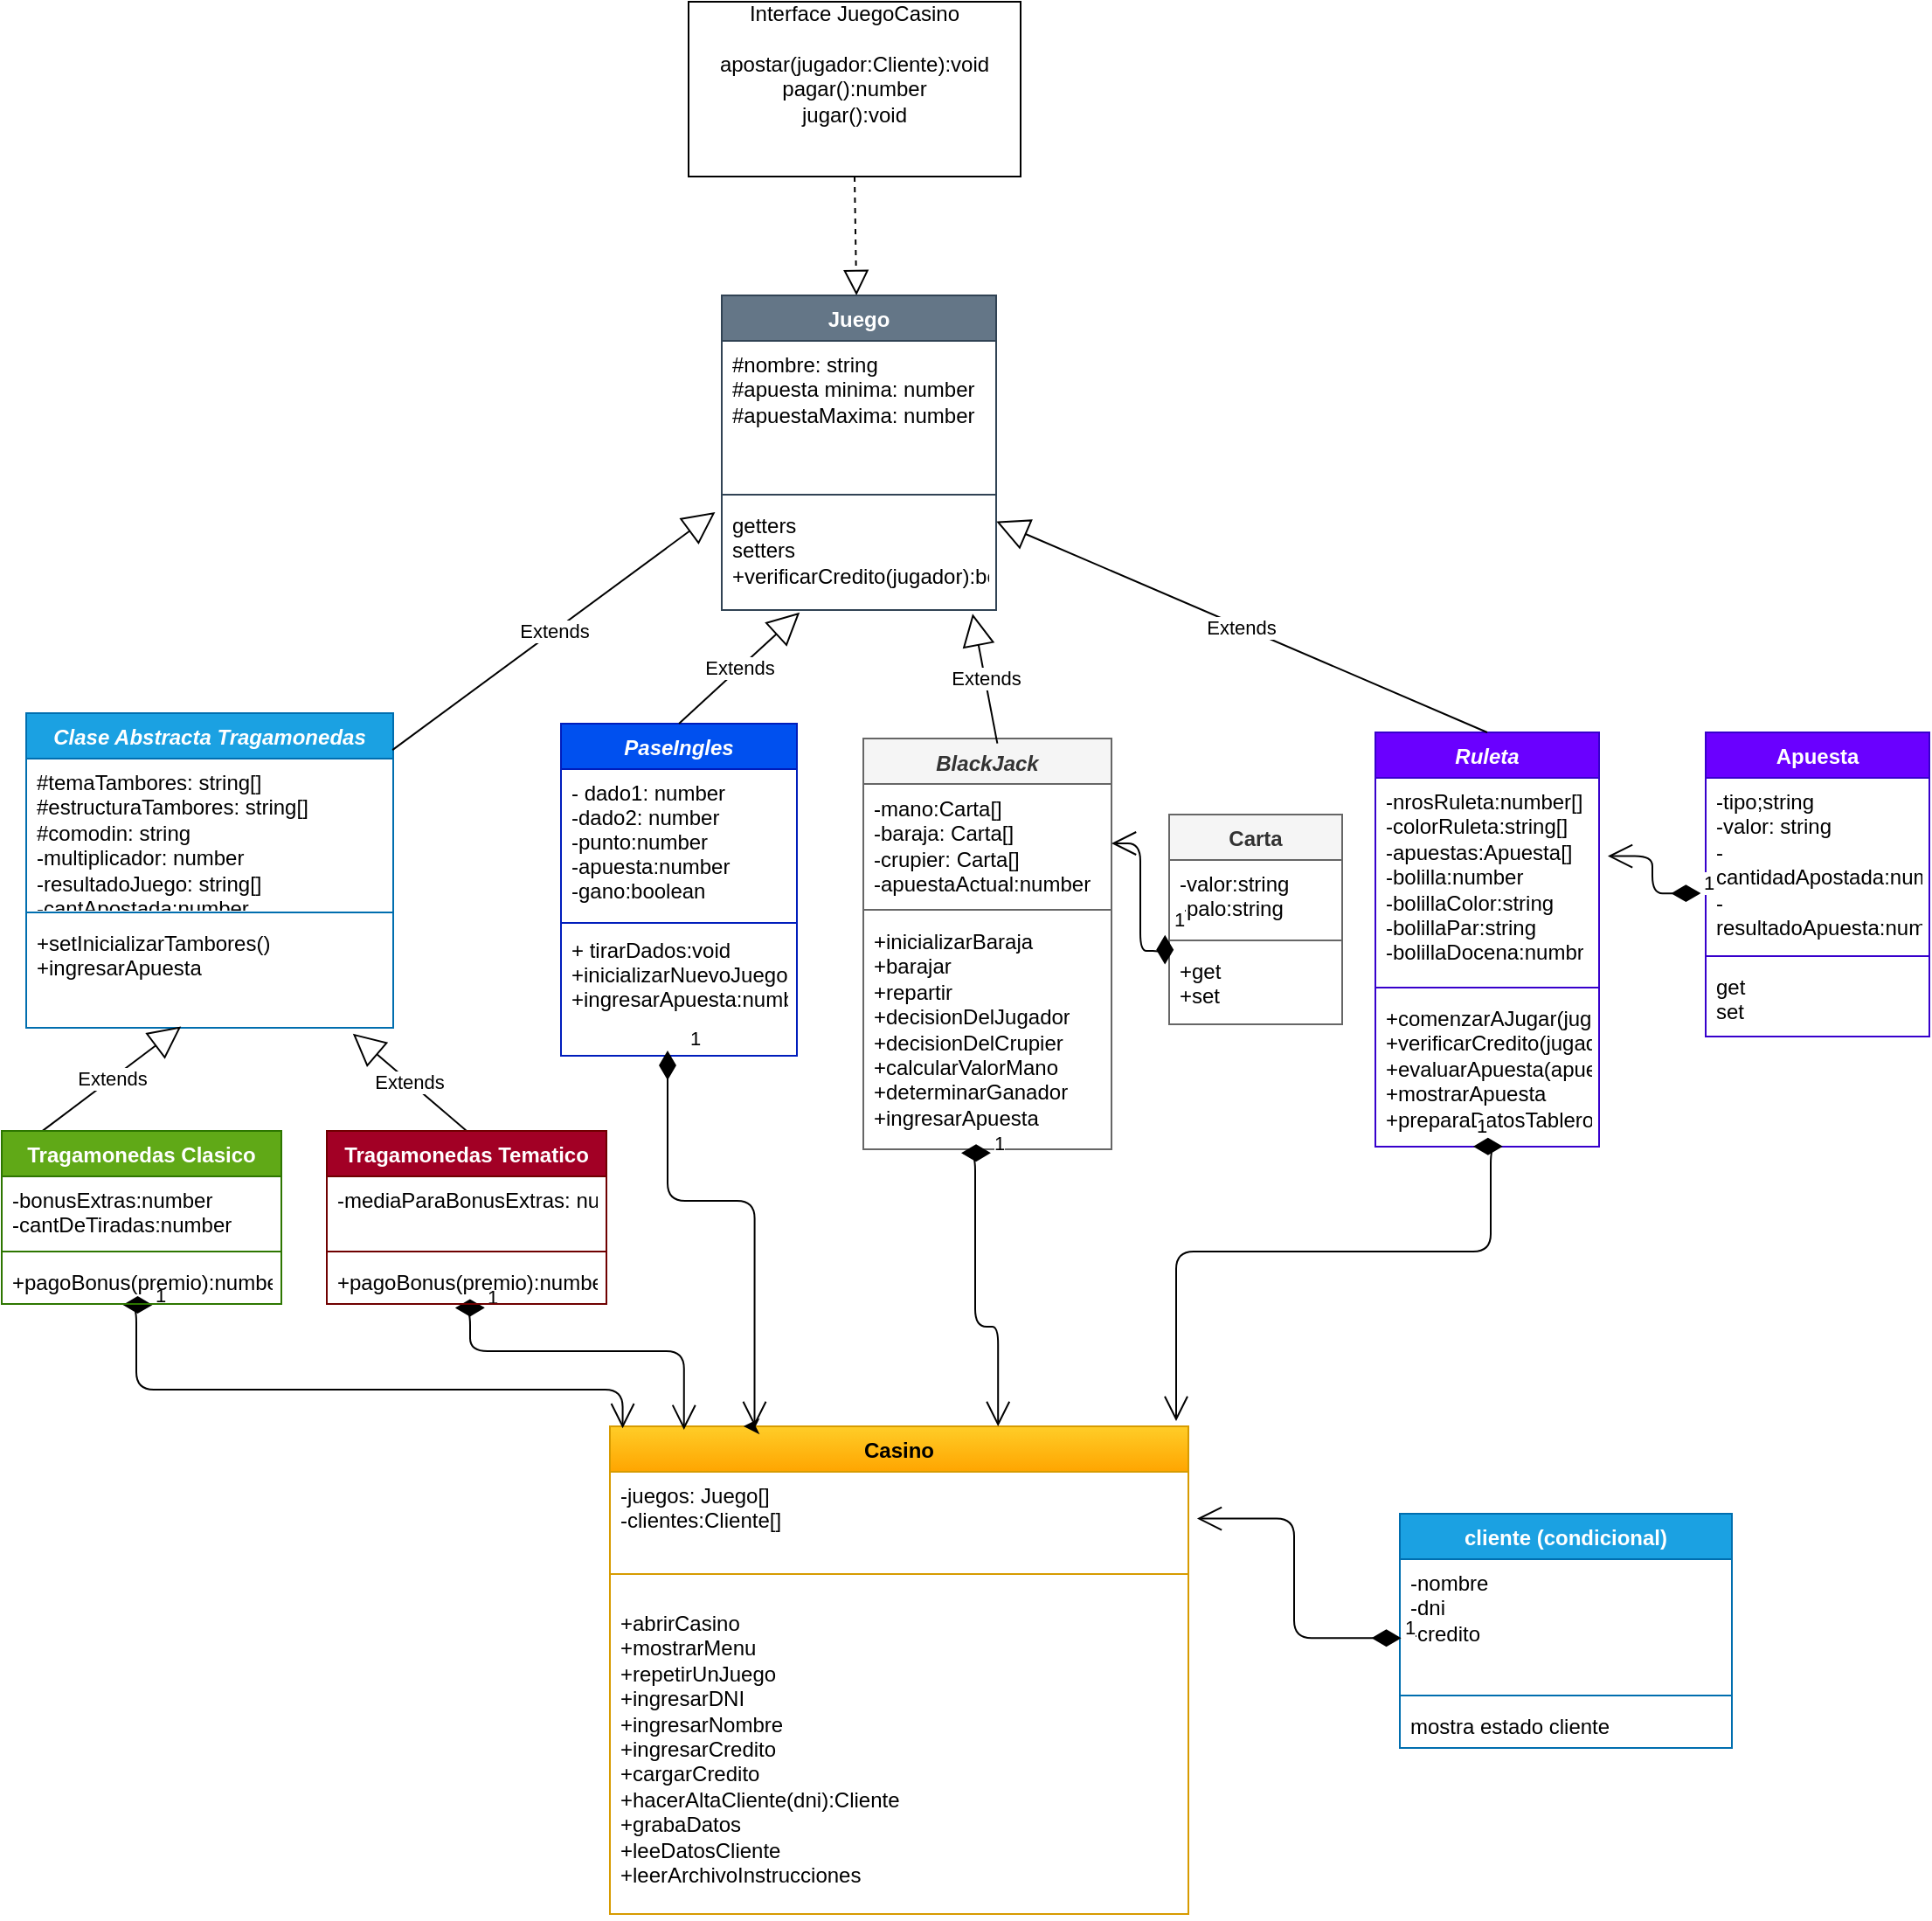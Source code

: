 <mxfile>
    <diagram name="Página-1" id="bwIVNlXcXNwzSYkkAPYZ">
        <mxGraphModel dx="775" dy="452" grid="0" gridSize="10" guides="1" tooltips="1" connect="1" arrows="1" fold="1" page="1" pageScale="1" pageWidth="1169" pageHeight="827" math="0" shadow="0">
            <root>
                <mxCell id="0"/>
                <mxCell id="1" parent="0"/>
                <mxCell id="TmxRiigGSbf3DHzbI32Z-1" value="Interface JuegoCasino&lt;div&gt;&lt;br&gt;&lt;/div&gt;&lt;div&gt;apostar(jugador:Cliente):void&lt;/div&gt;&lt;div&gt;pagar():number&lt;/div&gt;&lt;div&gt;jugar():void&lt;/div&gt;&lt;div&gt;&lt;br&gt;&lt;/div&gt;&lt;div&gt;&lt;br&gt;&lt;/div&gt;" style="html=1;whiteSpace=wrap;" parent="1" vertex="1">
                    <mxGeometry x="428" y="12" width="190" height="100" as="geometry"/>
                </mxCell>
                <mxCell id="TmxRiigGSbf3DHzbI32Z-6" value="&lt;i&gt;Clase Abstracta Tragamonedas&lt;/i&gt;" style="swimlane;fontStyle=1;align=center;verticalAlign=top;childLayout=stackLayout;horizontal=1;startSize=26;horizontalStack=0;resizeParent=1;resizeParentMax=0;resizeLast=0;collapsible=1;marginBottom=0;whiteSpace=wrap;html=1;fillColor=#1ba1e2;strokeColor=#006EAF;fontColor=#ffffff;" parent="1" vertex="1">
                    <mxGeometry x="49" y="419" width="210" height="180" as="geometry"/>
                </mxCell>
                <mxCell id="TmxRiigGSbf3DHzbI32Z-7" value="&lt;div&gt;#temaTambores: string[]&lt;/div&gt;&lt;div&gt;#estructuraTambores: string[]&lt;/div&gt;&lt;div&gt;#comodin: string&lt;/div&gt;&lt;div&gt;-multiplicador: number&lt;/div&gt;&lt;div&gt;-resultadoJuego: string[]&lt;/div&gt;&lt;div&gt;-cantApostada:number&lt;/div&gt;" style="text;strokeColor=none;fillColor=none;align=left;verticalAlign=top;spacingLeft=4;spacingRight=4;overflow=hidden;rotatable=0;points=[[0,0.5],[1,0.5]];portConstraint=eastwest;whiteSpace=wrap;html=1;" parent="TmxRiigGSbf3DHzbI32Z-6" vertex="1">
                    <mxGeometry y="26" width="210" height="84" as="geometry"/>
                </mxCell>
                <mxCell id="TmxRiigGSbf3DHzbI32Z-8" value="" style="line;strokeWidth=1;fillColor=none;align=left;verticalAlign=middle;spacingTop=-1;spacingLeft=3;spacingRight=3;rotatable=0;labelPosition=right;points=[];portConstraint=eastwest;strokeColor=inherit;" parent="TmxRiigGSbf3DHzbI32Z-6" vertex="1">
                    <mxGeometry y="110" width="210" height="8" as="geometry"/>
                </mxCell>
                <mxCell id="TmxRiigGSbf3DHzbI32Z-9" value="+setInicializarTambores()&lt;br&gt;+ingresarApuesta" style="text;strokeColor=none;fillColor=none;align=left;verticalAlign=top;spacingLeft=4;spacingRight=4;overflow=hidden;rotatable=0;points=[[0,0.5],[1,0.5]];portConstraint=eastwest;whiteSpace=wrap;html=1;" parent="TmxRiigGSbf3DHzbI32Z-6" vertex="1">
                    <mxGeometry y="118" width="210" height="62" as="geometry"/>
                </mxCell>
                <mxCell id="TmxRiigGSbf3DHzbI32Z-20" value="Casino" style="swimlane;fontStyle=1;align=center;verticalAlign=top;childLayout=stackLayout;horizontal=1;startSize=26;horizontalStack=0;resizeParent=1;resizeParentMax=0;resizeLast=0;collapsible=1;marginBottom=0;whiteSpace=wrap;html=1;fillColor=#ffcd28;gradientColor=#ffa500;strokeColor=#d79b00;" parent="1" vertex="1">
                    <mxGeometry x="383" y="827" width="331" height="279" as="geometry"/>
                </mxCell>
                <mxCell id="TmxRiigGSbf3DHzbI32Z-21" value="-juegos: Juego[]&lt;br&gt;&lt;span style=&quot;background-color: initial;&quot;&gt;-clientes:Cliente[]&lt;/span&gt;" style="text;strokeColor=none;fillColor=none;align=left;verticalAlign=top;spacingLeft=4;spacingRight=4;overflow=hidden;rotatable=0;points=[[0,0.5],[1,0.5]];portConstraint=eastwest;whiteSpace=wrap;html=1;" parent="TmxRiigGSbf3DHzbI32Z-20" vertex="1">
                    <mxGeometry y="26" width="331" height="44" as="geometry"/>
                </mxCell>
                <mxCell id="TmxRiigGSbf3DHzbI32Z-22" value="" style="line;strokeWidth=1;fillColor=none;align=left;verticalAlign=middle;spacingTop=-1;spacingLeft=3;spacingRight=3;rotatable=0;labelPosition=right;points=[];portConstraint=eastwest;strokeColor=inherit;" parent="TmxRiigGSbf3DHzbI32Z-20" vertex="1">
                    <mxGeometry y="70" width="331" height="29" as="geometry"/>
                </mxCell>
                <mxCell id="TmxRiigGSbf3DHzbI32Z-44" value="+abrirCasino&lt;br&gt;+mostrarMenu&lt;br&gt;+repetirUnJuego&lt;br&gt;+ingresarDNI&lt;br&gt;+ingresarNombre&lt;br&gt;+ingresarCredito&lt;br&gt;+cargarCredito&lt;br&gt;+hacerAltaCliente(dni):Cliente&lt;br&gt;+grabaDatos&lt;br&gt;+leeDatosCliente&lt;br&gt;+leerArchivoInstrucciones" style="text;strokeColor=none;fillColor=none;align=left;verticalAlign=top;spacingLeft=4;spacingRight=4;overflow=hidden;rotatable=0;points=[[0,0.5],[1,0.5]];portConstraint=eastwest;whiteSpace=wrap;html=1;" parent="TmxRiigGSbf3DHzbI32Z-20" vertex="1">
                    <mxGeometry y="99" width="331" height="180" as="geometry"/>
                </mxCell>
                <mxCell id="TmxRiigGSbf3DHzbI32Z-24" value="&lt;i&gt;Ruleta&lt;/i&gt;" style="swimlane;fontStyle=1;align=center;verticalAlign=top;childLayout=stackLayout;horizontal=1;startSize=26;horizontalStack=0;resizeParent=1;resizeParentMax=0;resizeLast=0;collapsible=1;marginBottom=0;whiteSpace=wrap;html=1;fillColor=#6a00ff;strokeColor=#3700CC;fontColor=#ffffff;" parent="1" vertex="1">
                    <mxGeometry x="821" y="430" width="128" height="237" as="geometry"/>
                </mxCell>
                <mxCell id="TmxRiigGSbf3DHzbI32Z-25" value="&lt;div&gt;-nrosRuleta:number[]&lt;/div&gt;&lt;div&gt;-colorRuleta:string[]&lt;/div&gt;&lt;div&gt;-apuestas:Apuesta[]&lt;/div&gt;&lt;div&gt;-bolilla:number&amp;nbsp;&lt;/div&gt;&lt;div&gt;-bolillaColor:string&lt;/div&gt;&lt;div&gt;-bolillaPar:string&lt;/div&gt;&lt;div&gt;-bolillaDocena:numbr&lt;/div&gt;" style="text;strokeColor=none;fillColor=none;align=left;verticalAlign=top;spacingLeft=4;spacingRight=4;overflow=hidden;rotatable=0;points=[[0,0.5],[1,0.5]];portConstraint=eastwest;whiteSpace=wrap;html=1;" parent="TmxRiigGSbf3DHzbI32Z-24" vertex="1">
                    <mxGeometry y="26" width="128" height="116" as="geometry"/>
                </mxCell>
                <mxCell id="TmxRiigGSbf3DHzbI32Z-26" value="" style="line;strokeWidth=1;fillColor=none;align=left;verticalAlign=middle;spacingTop=-1;spacingLeft=3;spacingRight=3;rotatable=0;labelPosition=right;points=[];portConstraint=eastwest;strokeColor=inherit;" parent="TmxRiigGSbf3DHzbI32Z-24" vertex="1">
                    <mxGeometry y="142" width="128" height="8" as="geometry"/>
                </mxCell>
                <mxCell id="TmxRiigGSbf3DHzbI32Z-27" value="+comenzarAJugar(jugador)&lt;br&gt;+verificarCredito(jugador)&lt;br&gt;+evaluarApuesta(apuesta,bolilla)&lt;br&gt;+mostrarApuesta&lt;br&gt;+preparaDatosTablero" style="text;strokeColor=none;fillColor=none;align=left;verticalAlign=top;spacingLeft=4;spacingRight=4;overflow=hidden;rotatable=0;points=[[0,0.5],[1,0.5]];portConstraint=eastwest;whiteSpace=wrap;html=1;" parent="TmxRiigGSbf3DHzbI32Z-24" vertex="1">
                    <mxGeometry y="150" width="128" height="87" as="geometry"/>
                </mxCell>
                <mxCell id="TmxRiigGSbf3DHzbI32Z-40" value="cliente (condicional)" style="swimlane;fontStyle=1;align=center;verticalAlign=top;childLayout=stackLayout;horizontal=1;startSize=26;horizontalStack=0;resizeParent=1;resizeParentMax=0;resizeLast=0;collapsible=1;marginBottom=0;whiteSpace=wrap;html=1;fillColor=#1ba1e2;fontColor=#ffffff;strokeColor=#006EAF;" parent="1" vertex="1">
                    <mxGeometry x="835" y="877" width="190" height="134" as="geometry"/>
                </mxCell>
                <mxCell id="TmxRiigGSbf3DHzbI32Z-41" value="-nombre&lt;div&gt;-dni&lt;/div&gt;&lt;div&gt;-credito&lt;/div&gt;" style="text;strokeColor=none;fillColor=none;align=left;verticalAlign=top;spacingLeft=4;spacingRight=4;overflow=hidden;rotatable=0;points=[[0,0.5],[1,0.5]];portConstraint=eastwest;whiteSpace=wrap;html=1;" parent="TmxRiigGSbf3DHzbI32Z-40" vertex="1">
                    <mxGeometry y="26" width="190" height="74" as="geometry"/>
                </mxCell>
                <mxCell id="TmxRiigGSbf3DHzbI32Z-42" value="" style="line;strokeWidth=1;fillColor=none;align=left;verticalAlign=middle;spacingTop=-1;spacingLeft=3;spacingRight=3;rotatable=0;labelPosition=right;points=[];portConstraint=eastwest;strokeColor=inherit;" parent="TmxRiigGSbf3DHzbI32Z-40" vertex="1">
                    <mxGeometry y="100" width="190" height="8" as="geometry"/>
                </mxCell>
                <mxCell id="TmxRiigGSbf3DHzbI32Z-43" value="mostra estado cliente" style="text;strokeColor=none;fillColor=none;align=left;verticalAlign=top;spacingLeft=4;spacingRight=4;overflow=hidden;rotatable=0;points=[[0,0.5],[1,0.5]];portConstraint=eastwest;whiteSpace=wrap;html=1;" parent="TmxRiigGSbf3DHzbI32Z-40" vertex="1">
                    <mxGeometry y="108" width="190" height="26" as="geometry"/>
                </mxCell>
                <mxCell id="1PK3M7cZoepvQwBATbSP-1" value="Extends" style="endArrow=block;endSize=16;endFill=0;html=1;rounded=0;entryX=0.422;entryY=0.988;entryDx=0;entryDy=0;entryPerimeter=0;exitX=0.144;exitY=0.002;exitDx=0;exitDy=0;exitPerimeter=0;" parent="1" source="45" target="TmxRiigGSbf3DHzbI32Z-9" edge="1">
                    <mxGeometry width="160" relative="1" as="geometry">
                        <mxPoint x="144" y="687" as="sourcePoint"/>
                        <mxPoint x="304" y="677" as="targetPoint"/>
                    </mxGeometry>
                </mxCell>
                <mxCell id="1PK3M7cZoepvQwBATbSP-4" value="Extends" style="endArrow=block;endSize=16;endFill=0;html=1;rounded=0;entryX=0.89;entryY=1.054;entryDx=0;entryDy=0;entryPerimeter=0;exitX=0.5;exitY=0;exitDx=0;exitDy=0;" parent="1" source="49" target="TmxRiigGSbf3DHzbI32Z-9" edge="1">
                    <mxGeometry width="160" relative="1" as="geometry">
                        <mxPoint x="387" y="685" as="sourcePoint"/>
                        <mxPoint x="508" y="666" as="targetPoint"/>
                    </mxGeometry>
                </mxCell>
                <mxCell id="1PK3M7cZoepvQwBATbSP-7" value="" style="endArrow=block;dashed=1;endFill=0;endSize=12;html=1;rounded=0;exitX=0.5;exitY=1;exitDx=0;exitDy=0;" parent="1" source="TmxRiigGSbf3DHzbI32Z-1" target="25" edge="1">
                    <mxGeometry width="160" relative="1" as="geometry">
                        <mxPoint x="555" y="134" as="sourcePoint"/>
                        <mxPoint x="313" y="295" as="targetPoint"/>
                    </mxGeometry>
                </mxCell>
                <mxCell id="TmxRiigGSbf3DHzbI32Z-45" value="&lt;i&gt;BlackJack&lt;/i&gt;" style="swimlane;fontStyle=1;align=center;verticalAlign=top;childLayout=stackLayout;horizontal=1;startSize=26;horizontalStack=0;resizeParent=1;resizeParentMax=0;resizeLast=0;collapsible=1;marginBottom=0;whiteSpace=wrap;html=1;fillColor=#f5f5f5;strokeColor=#666666;fontColor=#333333;" parent="1" vertex="1">
                    <mxGeometry x="528" y="433.5" width="142" height="235" as="geometry"/>
                </mxCell>
                <mxCell id="TmxRiigGSbf3DHzbI32Z-46" value="-mano:Carta[]&lt;br&gt;-baraja: Carta[]&lt;br&gt;-crupier: Carta[]&lt;br&gt;-apuestaActual:number" style="text;strokeColor=none;fillColor=none;align=left;verticalAlign=top;spacingLeft=4;spacingRight=4;overflow=hidden;rotatable=0;points=[[0,0.5],[1,0.5]];portConstraint=eastwest;whiteSpace=wrap;html=1;" parent="TmxRiigGSbf3DHzbI32Z-45" vertex="1">
                    <mxGeometry y="26" width="142" height="68" as="geometry"/>
                </mxCell>
                <mxCell id="TmxRiigGSbf3DHzbI32Z-47" value="" style="line;strokeWidth=1;fillColor=none;align=left;verticalAlign=middle;spacingTop=-1;spacingLeft=3;spacingRight=3;rotatable=0;labelPosition=right;points=[];portConstraint=eastwest;strokeColor=inherit;" parent="TmxRiigGSbf3DHzbI32Z-45" vertex="1">
                    <mxGeometry y="94" width="142" height="8" as="geometry"/>
                </mxCell>
                <mxCell id="TmxRiigGSbf3DHzbI32Z-48" value="&lt;div&gt;+inicializarBaraja&lt;/div&gt;&lt;div&gt;+barajar&lt;/div&gt;&lt;div&gt;+repartir&lt;/div&gt;&lt;div&gt;+decisionDelJugador&lt;/div&gt;&lt;div&gt;+decisionDelCrupier&amp;nbsp;&lt;/div&gt;&lt;div&gt;+calcularValorMano&lt;/div&gt;&lt;div&gt;+determinarGanador&lt;/div&gt;&lt;div&gt;+ingresarApuesta&lt;/div&gt;&lt;div&gt;&lt;br&gt;&lt;/div&gt;" style="text;strokeColor=none;fillColor=none;align=left;verticalAlign=top;spacingLeft=4;spacingRight=4;overflow=hidden;rotatable=0;points=[[0,0.5],[1,0.5]];portConstraint=eastwest;whiteSpace=wrap;html=1;" parent="TmxRiigGSbf3DHzbI32Z-45" vertex="1">
                    <mxGeometry y="102" width="142" height="133" as="geometry"/>
                </mxCell>
                <mxCell id="7" value="PaseIngles" style="swimlane;fontStyle=3;align=center;verticalAlign=top;childLayout=stackLayout;horizontal=1;startSize=26;horizontalStack=0;resizeParent=1;resizeParentMax=0;resizeLast=0;collapsible=1;marginBottom=0;fillColor=#0050ef;strokeColor=#001DBC;fontColor=#ffffff;" parent="1" vertex="1">
                    <mxGeometry x="355" y="425" width="135" height="190" as="geometry"/>
                </mxCell>
                <mxCell id="8" value="- dado1: number&#10;-dado2: number&#10;-punto:number&#10;-apuesta:number&#10;-gano:boolean&#10;" style="text;strokeColor=none;fillColor=none;align=left;verticalAlign=top;spacingLeft=4;spacingRight=4;overflow=hidden;rotatable=0;points=[[0,0.5],[1,0.5]];portConstraint=eastwest;" parent="7" vertex="1">
                    <mxGeometry y="26" width="135" height="86" as="geometry"/>
                </mxCell>
                <mxCell id="9" value="" style="line;strokeWidth=1;fillColor=none;align=left;verticalAlign=middle;spacingTop=-1;spacingLeft=3;spacingRight=3;rotatable=0;labelPosition=right;points=[];portConstraint=eastwest;strokeColor=inherit;" parent="7" vertex="1">
                    <mxGeometry y="112" width="135" height="4" as="geometry"/>
                </mxCell>
                <mxCell id="10" value="+ tirarDados:void&#10;+inicializarNuevoJuego:void&#10;+ingresarApuesta:number" style="text;strokeColor=none;fillColor=none;align=left;verticalAlign=top;spacingLeft=4;spacingRight=4;overflow=hidden;rotatable=0;points=[[0,0.5],[1,0.5]];portConstraint=eastwest;" parent="7" vertex="1">
                    <mxGeometry y="116" width="135" height="74" as="geometry"/>
                </mxCell>
                <mxCell id="15" style="edgeStyle=none;html=1;exitX=0.25;exitY=0;exitDx=0;exitDy=0;entryX=0.231;entryY=0;entryDx=0;entryDy=0;entryPerimeter=0;" parent="1" source="TmxRiigGSbf3DHzbI32Z-20" target="TmxRiigGSbf3DHzbI32Z-20" edge="1">
                    <mxGeometry relative="1" as="geometry"/>
                </mxCell>
                <mxCell id="19" value="1" style="endArrow=open;html=1;endSize=12;startArrow=diamondThin;startSize=14;startFill=1;edgeStyle=orthogonalEdgeStyle;align=left;verticalAlign=bottom;exitX=0.437;exitY=0.999;exitDx=0;exitDy=0;exitPerimeter=0;" parent="1" source="TmxRiigGSbf3DHzbI32Z-27" edge="1">
                    <mxGeometry x="-1" y="3" relative="1" as="geometry">
                        <mxPoint x="541" y="622" as="sourcePoint"/>
                        <mxPoint x="707" y="824" as="targetPoint"/>
                        <Array as="points">
                            <mxPoint x="887" y="727"/>
                            <mxPoint x="707" y="727"/>
                        </Array>
                    </mxGeometry>
                </mxCell>
                <mxCell id="20" value="1" style="endArrow=open;html=1;endSize=12;startArrow=diamondThin;startSize=14;startFill=1;edgeStyle=orthogonalEdgeStyle;align=left;verticalAlign=bottom;exitX=0.565;exitY=1.084;exitDx=0;exitDy=0;exitPerimeter=0;entryX=0.128;entryY=0.007;entryDx=0;entryDy=0;entryPerimeter=0;" parent="1" source="52" target="TmxRiigGSbf3DHzbI32Z-20" edge="1">
                    <mxGeometry x="-1" y="3" relative="1" as="geometry">
                        <mxPoint x="295.078" y="757.348" as="sourcePoint"/>
                        <mxPoint x="459" y="787" as="targetPoint"/>
                        <Array as="points">
                            <mxPoint x="303" y="759"/>
                            <mxPoint x="303" y="784"/>
                            <mxPoint x="425" y="784"/>
                        </Array>
                    </mxGeometry>
                </mxCell>
                <mxCell id="21" value="1" style="endArrow=open;html=1;endSize=12;startArrow=diamondThin;startSize=14;startFill=1;edgeStyle=orthogonalEdgeStyle;align=left;verticalAlign=bottom;entryX=0.022;entryY=0.004;entryDx=0;entryDy=0;entryPerimeter=0;exitX=0.539;exitY=1.021;exitDx=0;exitDy=0;exitPerimeter=0;" parent="1" source="48" target="TmxRiigGSbf3DHzbI32Z-20" edge="1">
                    <mxGeometry x="-1" y="3" relative="1" as="geometry">
                        <mxPoint x="139" y="932" as="sourcePoint"/>
                        <mxPoint x="197" y="897" as="targetPoint"/>
                        <Array as="points">
                            <mxPoint x="112" y="758"/>
                            <mxPoint x="112" y="806"/>
                            <mxPoint x="390" y="806"/>
                        </Array>
                    </mxGeometry>
                </mxCell>
                <mxCell id="22" value="1" style="endArrow=open;html=1;endSize=12;startArrow=diamondThin;startSize=14;startFill=1;edgeStyle=orthogonalEdgeStyle;align=left;verticalAlign=bottom;exitX=0.514;exitY=1.016;exitDx=0;exitDy=0;exitPerimeter=0;entryX=0.671;entryY=0;entryDx=0;entryDy=0;entryPerimeter=0;" parent="1" source="TmxRiigGSbf3DHzbI32Z-48" target="TmxRiigGSbf3DHzbI32Z-20" edge="1">
                    <mxGeometry x="-1" y="3" relative="1" as="geometry">
                        <mxPoint x="638" y="666" as="sourcePoint"/>
                        <mxPoint x="605" y="806" as="targetPoint"/>
                        <Array as="points">
                            <mxPoint x="592" y="671"/>
                            <mxPoint x="592" y="770"/>
                            <mxPoint x="605" y="770"/>
                        </Array>
                    </mxGeometry>
                </mxCell>
                <mxCell id="23" value="1" style="endArrow=open;html=1;endSize=12;startArrow=diamondThin;startSize=14;startFill=1;edgeStyle=orthogonalEdgeStyle;align=left;verticalAlign=bottom;entryX=0.25;entryY=0;entryDx=0;entryDy=0;" parent="1" target="TmxRiigGSbf3DHzbI32Z-20" edge="1">
                    <mxGeometry x="-0.985" y="11" relative="1" as="geometry">
                        <mxPoint x="416" y="612" as="sourcePoint"/>
                        <mxPoint x="552" y="691" as="targetPoint"/>
                        <Array as="points">
                            <mxPoint x="416" y="698"/>
                            <mxPoint x="466" y="698"/>
                        </Array>
                        <mxPoint as="offset"/>
                    </mxGeometry>
                </mxCell>
                <mxCell id="24" value="1" style="endArrow=open;html=1;endSize=12;startArrow=diamondThin;startSize=14;startFill=1;edgeStyle=orthogonalEdgeStyle;align=left;verticalAlign=bottom;exitX=0.004;exitY=0.61;exitDx=0;exitDy=0;exitPerimeter=0;entryX=1.015;entryY=0.609;entryDx=0;entryDy=0;entryPerimeter=0;" parent="1" source="TmxRiigGSbf3DHzbI32Z-41" target="TmxRiigGSbf3DHzbI32Z-21" edge="1">
                    <mxGeometry x="-1" y="3" relative="1" as="geometry">
                        <mxPoint x="550" y="622" as="sourcePoint"/>
                        <mxPoint x="710" y="622" as="targetPoint"/>
                    </mxGeometry>
                </mxCell>
                <mxCell id="25" value="Juego" style="swimlane;fontStyle=1;align=center;verticalAlign=top;childLayout=stackLayout;horizontal=1;startSize=26;horizontalStack=0;resizeParent=1;resizeParentMax=0;resizeLast=0;collapsible=1;marginBottom=0;whiteSpace=wrap;html=1;fillColor=#647687;strokeColor=#314354;fontColor=#ffffff;" parent="1" vertex="1">
                    <mxGeometry x="447" y="180" width="157" height="180" as="geometry"/>
                </mxCell>
                <mxCell id="26" value="&lt;div&gt;#nombre: string&lt;/div&gt;&lt;div&gt;#apuesta minima: number&lt;/div&gt;&lt;div&gt;&lt;span style=&quot;background-color: initial;&quot;&gt;#apuestaMaxima: number&lt;/span&gt;&lt;br&gt;&lt;/div&gt;&lt;div&gt;&lt;br&gt;&lt;/div&gt;" style="text;strokeColor=none;fillColor=none;align=left;verticalAlign=top;spacingLeft=4;spacingRight=4;overflow=hidden;rotatable=0;points=[[0,0.5],[1,0.5]];portConstraint=eastwest;whiteSpace=wrap;html=1;" parent="25" vertex="1">
                    <mxGeometry y="26" width="157" height="84" as="geometry"/>
                </mxCell>
                <mxCell id="27" value="" style="line;strokeWidth=1;fillColor=none;align=left;verticalAlign=middle;spacingTop=-1;spacingLeft=3;spacingRight=3;rotatable=0;labelPosition=right;points=[];portConstraint=eastwest;strokeColor=inherit;" parent="25" vertex="1">
                    <mxGeometry y="110" width="157" height="8" as="geometry"/>
                </mxCell>
                <mxCell id="28" value="getters&lt;br&gt;setters&lt;br&gt;+verificarCredito(jugador):boolean" style="text;strokeColor=none;fillColor=none;align=left;verticalAlign=top;spacingLeft=4;spacingRight=4;overflow=hidden;rotatable=0;points=[[0,0.5],[1,0.5]];portConstraint=eastwest;whiteSpace=wrap;html=1;" parent="25" vertex="1">
                    <mxGeometry y="118" width="157" height="62" as="geometry"/>
                </mxCell>
                <mxCell id="31" value="Extends" style="endArrow=block;endSize=16;endFill=0;html=1;entryX=0.914;entryY=1.034;entryDx=0;entryDy=0;entryPerimeter=0;exitX=0.54;exitY=0.012;exitDx=0;exitDy=0;exitPerimeter=0;" parent="1" source="TmxRiigGSbf3DHzbI32Z-45" target="28" edge="1">
                    <mxGeometry width="160" relative="1" as="geometry">
                        <mxPoint x="866" y="503" as="sourcePoint"/>
                        <mxPoint x="668" y="318" as="targetPoint"/>
                    </mxGeometry>
                </mxCell>
                <mxCell id="32" value="Extends" style="endArrow=block;endSize=16;endFill=0;html=1;entryX=-0.024;entryY=0.097;entryDx=0;entryDy=0;entryPerimeter=0;exitX=0.998;exitY=-0.059;exitDx=0;exitDy=0;exitPerimeter=0;" parent="1" source="TmxRiigGSbf3DHzbI32Z-7" target="28" edge="1">
                    <mxGeometry width="160" relative="1" as="geometry">
                        <mxPoint x="256" y="376" as="sourcePoint"/>
                        <mxPoint x="416" y="376" as="targetPoint"/>
                    </mxGeometry>
                </mxCell>
                <mxCell id="33" value="Extends" style="endArrow=block;endSize=16;endFill=0;html=1;exitX=0.5;exitY=0;exitDx=0;exitDy=0;entryX=1.001;entryY=0.183;entryDx=0;entryDy=0;entryPerimeter=0;" parent="1" source="TmxRiigGSbf3DHzbI32Z-24" target="28" edge="1">
                    <mxGeometry width="160" relative="1" as="geometry">
                        <mxPoint x="610" y="506" as="sourcePoint"/>
                        <mxPoint x="553" y="320" as="targetPoint"/>
                        <Array as="points"/>
                    </mxGeometry>
                </mxCell>
                <mxCell id="34" value="Extends" style="endArrow=block;endSize=16;endFill=0;html=1;entryX=0.284;entryY=1.023;entryDx=0;entryDy=0;exitX=0.5;exitY=0;exitDx=0;exitDy=0;entryPerimeter=0;" parent="1" source="7" target="28" edge="1">
                    <mxGeometry width="160" relative="1" as="geometry">
                        <mxPoint x="1050" y="512" as="sourcePoint"/>
                        <mxPoint x="668" y="318" as="targetPoint"/>
                    </mxGeometry>
                </mxCell>
                <mxCell id="35" value="Carta" style="swimlane;fontStyle=1;align=center;verticalAlign=top;childLayout=stackLayout;horizontal=1;startSize=26;horizontalStack=0;resizeParent=1;resizeParentMax=0;resizeLast=0;collapsible=1;marginBottom=0;fillColor=#f5f5f5;fontColor=#333333;strokeColor=#666666;" parent="1" vertex="1">
                    <mxGeometry x="703" y="477" width="99" height="120" as="geometry"/>
                </mxCell>
                <mxCell id="36" value="-valor:string&#10;-palo:string" style="text;strokeColor=none;fillColor=none;align=left;verticalAlign=top;spacingLeft=4;spacingRight=4;overflow=hidden;rotatable=0;points=[[0,0.5],[1,0.5]];portConstraint=eastwest;" parent="35" vertex="1">
                    <mxGeometry y="26" width="99" height="42" as="geometry"/>
                </mxCell>
                <mxCell id="37" value="" style="line;strokeWidth=1;fillColor=none;align=left;verticalAlign=middle;spacingTop=-1;spacingLeft=3;spacingRight=3;rotatable=0;labelPosition=right;points=[];portConstraint=eastwest;strokeColor=inherit;" parent="35" vertex="1">
                    <mxGeometry y="68" width="99" height="8" as="geometry"/>
                </mxCell>
                <mxCell id="38" value="+get&#10;+set" style="text;strokeColor=none;fillColor=none;align=left;verticalAlign=top;spacingLeft=4;spacingRight=4;overflow=hidden;rotatable=0;points=[[0,0.5],[1,0.5]];portConstraint=eastwest;" parent="35" vertex="1">
                    <mxGeometry y="76" width="99" height="44" as="geometry"/>
                </mxCell>
                <mxCell id="39" value="1" style="endArrow=open;html=1;endSize=12;startArrow=diamondThin;startSize=14;startFill=1;edgeStyle=orthogonalEdgeStyle;align=left;verticalAlign=bottom;exitX=-0.024;exitY=1.02;exitDx=0;exitDy=0;exitPerimeter=0;entryX=1;entryY=0.5;entryDx=0;entryDy=0;" parent="1" source="36" target="TmxRiigGSbf3DHzbI32Z-46" edge="1">
                    <mxGeometry x="-1" y="3" relative="1" as="geometry">
                        <mxPoint x="463" y="563" as="sourcePoint"/>
                        <mxPoint x="623" y="563" as="targetPoint"/>
                    </mxGeometry>
                </mxCell>
                <mxCell id="40" value="Apuesta" style="swimlane;fontStyle=1;align=center;verticalAlign=top;childLayout=stackLayout;horizontal=1;startSize=26;horizontalStack=0;resizeParent=1;resizeParentMax=0;resizeLast=0;collapsible=1;marginBottom=0;whiteSpace=wrap;html=1;fillColor=#6a00ff;strokeColor=#3700CC;fontColor=#ffffff;" parent="1" vertex="1">
                    <mxGeometry x="1010" y="430" width="128" height="174" as="geometry"/>
                </mxCell>
                <mxCell id="41" value="-tipo;string&lt;br&gt;-valor: string&lt;br&gt;-cantidadApostada:number&lt;br&gt;-resultadoApuesta:number" style="text;strokeColor=none;fillColor=none;align=left;verticalAlign=top;spacingLeft=4;spacingRight=4;overflow=hidden;rotatable=0;points=[[0,0.5],[1,0.5]];portConstraint=eastwest;whiteSpace=wrap;html=1;" parent="40" vertex="1">
                    <mxGeometry y="26" width="128" height="98" as="geometry"/>
                </mxCell>
                <mxCell id="42" value="" style="line;strokeWidth=1;fillColor=none;align=left;verticalAlign=middle;spacingTop=-1;spacingLeft=3;spacingRight=3;rotatable=0;labelPosition=right;points=[];portConstraint=eastwest;strokeColor=inherit;" parent="40" vertex="1">
                    <mxGeometry y="124" width="128" height="8" as="geometry"/>
                </mxCell>
                <mxCell id="43" value="get&lt;br&gt;set" style="text;strokeColor=none;fillColor=none;align=left;verticalAlign=top;spacingLeft=4;spacingRight=4;overflow=hidden;rotatable=0;points=[[0,0.5],[1,0.5]];portConstraint=eastwest;whiteSpace=wrap;html=1;" parent="40" vertex="1">
                    <mxGeometry y="132" width="128" height="42" as="geometry"/>
                </mxCell>
                <mxCell id="44" value="1" style="endArrow=open;html=1;endSize=12;startArrow=diamondThin;startSize=14;startFill=1;edgeStyle=orthogonalEdgeStyle;align=left;verticalAlign=bottom;exitX=-0.022;exitY=0.674;exitDx=0;exitDy=0;exitPerimeter=0;entryX=1.039;entryY=0.386;entryDx=0;entryDy=0;entryPerimeter=0;" parent="1" source="41" target="TmxRiigGSbf3DHzbI32Z-25" edge="1">
                    <mxGeometry x="-1" y="3" relative="1" as="geometry">
                        <mxPoint x="829" y="563" as="sourcePoint"/>
                        <mxPoint x="989" y="563" as="targetPoint"/>
                    </mxGeometry>
                </mxCell>
                <mxCell id="45" value="Tragamonedas Clasico" style="swimlane;fontStyle=1;align=center;verticalAlign=top;childLayout=stackLayout;horizontal=1;startSize=26;horizontalStack=0;resizeParent=1;resizeParentMax=0;resizeLast=0;collapsible=1;marginBottom=0;fillColor=#60a917;fontColor=#ffffff;strokeColor=#2D7600;" parent="1" vertex="1">
                    <mxGeometry x="35" y="658" width="160" height="99" as="geometry"/>
                </mxCell>
                <mxCell id="46" value="-bonusExtras:number&#10;-cantDeTiradas:number" style="text;strokeColor=none;fillColor=none;align=left;verticalAlign=top;spacingLeft=4;spacingRight=4;overflow=hidden;rotatable=0;points=[[0,0.5],[1,0.5]];portConstraint=eastwest;" parent="45" vertex="1">
                    <mxGeometry y="26" width="160" height="39" as="geometry"/>
                </mxCell>
                <mxCell id="47" value="" style="line;strokeWidth=1;fillColor=none;align=left;verticalAlign=middle;spacingTop=-1;spacingLeft=3;spacingRight=3;rotatable=0;labelPosition=right;points=[];portConstraint=eastwest;strokeColor=inherit;" parent="45" vertex="1">
                    <mxGeometry y="65" width="160" height="8" as="geometry"/>
                </mxCell>
                <mxCell id="48" value="+pagoBonus(premio):number" style="text;strokeColor=none;fillColor=none;align=left;verticalAlign=top;spacingLeft=4;spacingRight=4;overflow=hidden;rotatable=0;points=[[0,0.5],[1,0.5]];portConstraint=eastwest;" parent="45" vertex="1">
                    <mxGeometry y="73" width="160" height="26" as="geometry"/>
                </mxCell>
                <mxCell id="49" value="Tragamonedas Tematico" style="swimlane;fontStyle=1;align=center;verticalAlign=top;childLayout=stackLayout;horizontal=1;startSize=26;horizontalStack=0;resizeParent=1;resizeParentMax=0;resizeLast=0;collapsible=1;marginBottom=0;fillColor=#a20025;fontColor=#ffffff;strokeColor=#6F0000;" parent="1" vertex="1">
                    <mxGeometry x="221" y="658" width="160" height="99" as="geometry"/>
                </mxCell>
                <mxCell id="50" value="-mediaParaBonusExtras: number" style="text;strokeColor=none;fillColor=none;align=left;verticalAlign=top;spacingLeft=4;spacingRight=4;overflow=hidden;rotatable=0;points=[[0,0.5],[1,0.5]];portConstraint=eastwest;" parent="49" vertex="1">
                    <mxGeometry y="26" width="160" height="39" as="geometry"/>
                </mxCell>
                <mxCell id="51" value="" style="line;strokeWidth=1;fillColor=none;align=left;verticalAlign=middle;spacingTop=-1;spacingLeft=3;spacingRight=3;rotatable=0;labelPosition=right;points=[];portConstraint=eastwest;strokeColor=inherit;" parent="49" vertex="1">
                    <mxGeometry y="65" width="160" height="8" as="geometry"/>
                </mxCell>
                <mxCell id="52" value="+pagoBonus(premio):number" style="text;strokeColor=none;fillColor=none;align=left;verticalAlign=top;spacingLeft=4;spacingRight=4;overflow=hidden;rotatable=0;points=[[0,0.5],[1,0.5]];portConstraint=eastwest;" parent="49" vertex="1">
                    <mxGeometry y="73" width="160" height="26" as="geometry"/>
                </mxCell>
            </root>
        </mxGraphModel>
    </diagram>
</mxfile>